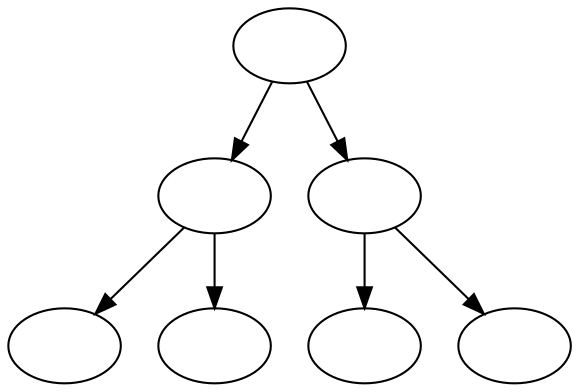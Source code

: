 digraph tree_0 {
	graph [imagepath="C:\Users\chami\chami_folder\tufts\fall2022\comp137\project\Tufts-CS137-FinalProject\src\..\data\sample_mnist"]
	0 [label="" image="image0.png"]
	1 [label="" image="image1.png"]
	2 [label="" image="image2.png"]
	3 [label="" image="image3.png"]
	4 [label="" image="image4.png"]
	5 [label="" image="image5.png"]
	6 [label="" image="image6.png"]
	0 -> 1
	0 -> 2
	1 -> 3
	1 -> 4
	2 -> 5
	2 -> 6
}
